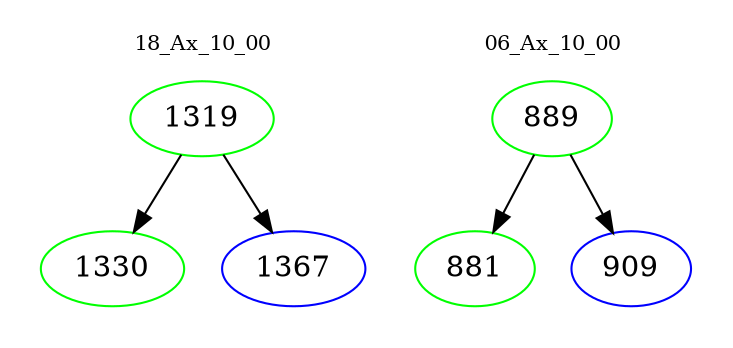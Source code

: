 digraph{
subgraph cluster_0 {
color = white
label = "18_Ax_10_00";
fontsize=10;
T0_1319 [label="1319", color="green"]
T0_1319 -> T0_1330 [color="black"]
T0_1330 [label="1330", color="green"]
T0_1319 -> T0_1367 [color="black"]
T0_1367 [label="1367", color="blue"]
}
subgraph cluster_1 {
color = white
label = "06_Ax_10_00";
fontsize=10;
T1_889 [label="889", color="green"]
T1_889 -> T1_881 [color="black"]
T1_881 [label="881", color="green"]
T1_889 -> T1_909 [color="black"]
T1_909 [label="909", color="blue"]
}
}

